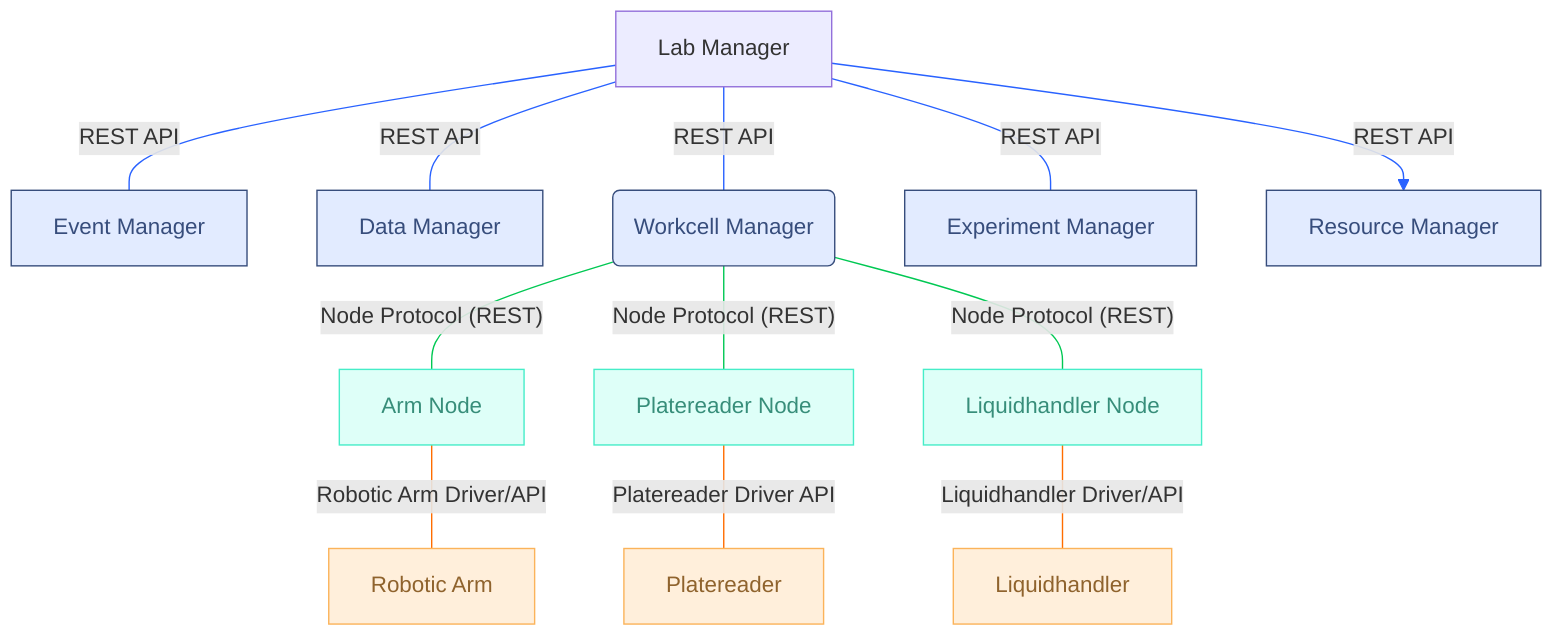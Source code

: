 ---
config:
  layout: dagre
---
flowchart TD
    A["Lab Manager"] -- "<span style=padding-left: 8px; padding-right: 8px; text-align: center;>REST API</span> " --- n1["Event Manager"]
    A -- "<span style=padding-left:>REST API</span>" --- n2["Data Manager"] & B("Workcell Manager") & n3["Experiment Manager"]
    B -- "<span style=padding-left:>Node Protocol (REST)</span>" --- n5["Arm Node <br>"] & n7["Platereader Node"]
    B -- Node Protocol (REST) --- n6["Liquidhandler Node"]
    n5 -- Robotic Arm Driver/API --- n8["Robotic Arm"]
    n6 -- Liquidhandler Driver/API --- n9["Liquidhandler"]
    n7 -- Platereader Driver API --- n10["Platereader"]
    A -- REST API --> n11["Resource Manager"]
     n1:::Sky
     n2:::Sky
     B:::Sky
     n3:::Sky
     n5:::Aqua
     n7:::Aqua
     n6:::Aqua
     n8:::Peach
     n9:::Peach
     n10:::Peach
     n11:::Sky
    classDef Sky stroke-width:1px, stroke-dasharray:none, stroke:#374D7C, fill:#E2EBFF, color:#374D7C
    classDef Aqua stroke-width:1px, stroke-dasharray:none, stroke:#46EDC8, fill:#DEFFF8, color:#378E7A
    classDef Peach stroke-width:1px, stroke-dasharray:none, stroke:#FBB35A, fill:#FFEFDB, color:#8F632D
    linkStyle 0 stroke:#2962FF,fill:none
    linkStyle 1 stroke:#2962FF,fill:none
    linkStyle 2 stroke:#2962FF,fill:none
    linkStyle 3 stroke:#2962FF,fill:none
    linkStyle 4 stroke:#00C853,fill:none
    linkStyle 5 stroke:#00C853,fill:none
    linkStyle 6 stroke:#00C853,fill:none
    linkStyle 7 stroke:#FF6D00,fill:none
    linkStyle 8 stroke:#FF6D00,fill:none
    linkStyle 9 stroke:#FF6D00,fill:none
    linkStyle 10 stroke:#2962FF,fill:none